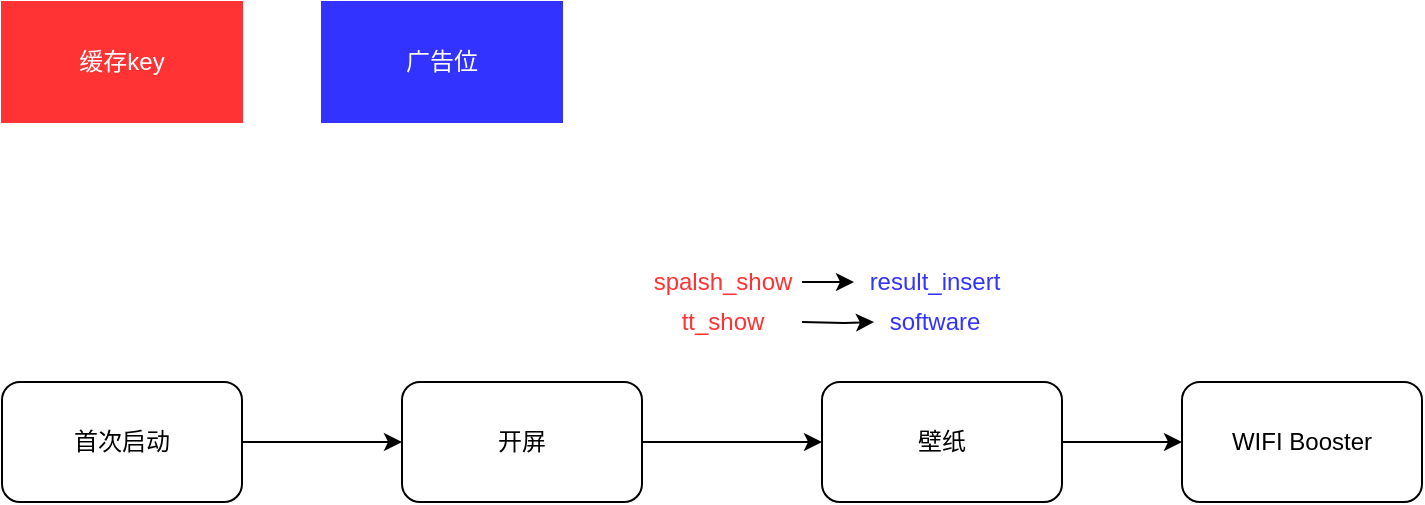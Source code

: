 <mxfile version="15.1.2" type="github">
  <diagram id="zIatl5wSEbZC8SOIgp_u" name="Page-1">
    <mxGraphModel dx="830" dy="593" grid="1" gridSize="10" guides="1" tooltips="1" connect="1" arrows="1" fold="1" page="1" pageScale="1" pageWidth="827" pageHeight="1169" math="0" shadow="0">
      <root>
        <mxCell id="0" />
        <mxCell id="1" parent="0" />
        <mxCell id="Wr3gVZFRSCPEnMrOK_7e-4" style="edgeStyle=orthogonalEdgeStyle;rounded=0;orthogonalLoop=1;jettySize=auto;html=1;exitX=1;exitY=0.5;exitDx=0;exitDy=0;entryX=0;entryY=0.5;entryDx=0;entryDy=0;" edge="1" parent="1" source="Wr3gVZFRSCPEnMrOK_7e-1" target="Wr3gVZFRSCPEnMrOK_7e-2">
          <mxGeometry relative="1" as="geometry" />
        </mxCell>
        <mxCell id="Wr3gVZFRSCPEnMrOK_7e-1" value="首次启动" style="rounded=1;whiteSpace=wrap;html=1;" vertex="1" parent="1">
          <mxGeometry x="30" y="200" width="120" height="60" as="geometry" />
        </mxCell>
        <mxCell id="Wr3gVZFRSCPEnMrOK_7e-5" style="edgeStyle=orthogonalEdgeStyle;rounded=0;orthogonalLoop=1;jettySize=auto;html=1;exitX=1;exitY=0.5;exitDx=0;exitDy=0;" edge="1" parent="1" source="Wr3gVZFRSCPEnMrOK_7e-2" target="Wr3gVZFRSCPEnMrOK_7e-3">
          <mxGeometry relative="1" as="geometry" />
        </mxCell>
        <mxCell id="Wr3gVZFRSCPEnMrOK_7e-2" value="开屏" style="rounded=1;whiteSpace=wrap;html=1;" vertex="1" parent="1">
          <mxGeometry x="230" y="200" width="120" height="60" as="geometry" />
        </mxCell>
        <mxCell id="Wr3gVZFRSCPEnMrOK_7e-20" style="edgeStyle=orthogonalEdgeStyle;rounded=0;orthogonalLoop=1;jettySize=auto;html=1;exitX=1;exitY=0.5;exitDx=0;exitDy=0;fontColor=#FFFFFF;" edge="1" parent="1" source="Wr3gVZFRSCPEnMrOK_7e-3">
          <mxGeometry relative="1" as="geometry">
            <mxPoint x="620" y="230" as="targetPoint" />
          </mxGeometry>
        </mxCell>
        <mxCell id="Wr3gVZFRSCPEnMrOK_7e-3" value="壁纸" style="rounded=1;whiteSpace=wrap;html=1;" vertex="1" parent="1">
          <mxGeometry x="440" y="200" width="120" height="60" as="geometry" />
        </mxCell>
        <mxCell id="Wr3gVZFRSCPEnMrOK_7e-16" value="" style="edgeStyle=orthogonalEdgeStyle;rounded=0;orthogonalLoop=1;jettySize=auto;html=1;fontColor=#FF3333;" edge="1" parent="1" source="Wr3gVZFRSCPEnMrOK_7e-6" target="Wr3gVZFRSCPEnMrOK_7e-13">
          <mxGeometry relative="1" as="geometry" />
        </mxCell>
        <mxCell id="Wr3gVZFRSCPEnMrOK_7e-6" value="spalsh_show" style="text;html=1;align=center;verticalAlign=middle;resizable=0;points=[];autosize=1;strokeColor=none;fillColor=none;fontColor=#FF3333;" vertex="1" parent="1">
          <mxGeometry x="350" y="140" width="80" height="20" as="geometry" />
        </mxCell>
        <mxCell id="Wr3gVZFRSCPEnMrOK_7e-7" value="tt_show" style="text;html=1;align=center;verticalAlign=middle;resizable=0;points=[];autosize=1;strokeColor=none;fillColor=none;fontColor=#FF3333;" vertex="1" parent="1">
          <mxGeometry x="360" y="160" width="60" height="20" as="geometry" />
        </mxCell>
        <mxCell id="Wr3gVZFRSCPEnMrOK_7e-8" value="" style="rounded=0;whiteSpace=wrap;html=1;fontColor=#FF3333;strokeColor=#FF3333;fillColor=#FF3333;" vertex="1" parent="1">
          <mxGeometry x="30" y="10" width="120" height="60" as="geometry" />
        </mxCell>
        <mxCell id="Wr3gVZFRSCPEnMrOK_7e-9" value="" style="rounded=0;whiteSpace=wrap;html=1;fontColor=#FF3333;strokeColor=#3333FF;fillColor=#3333FF;" vertex="1" parent="1">
          <mxGeometry x="190" y="10" width="120" height="60" as="geometry" />
        </mxCell>
        <mxCell id="Wr3gVZFRSCPEnMrOK_7e-10" value="&lt;font color=&quot;#ffffff&quot;&gt;缓存key&lt;/font&gt;" style="text;html=1;strokeColor=none;fillColor=none;align=center;verticalAlign=middle;whiteSpace=wrap;rounded=0;fontColor=#FF3333;" vertex="1" parent="1">
          <mxGeometry x="40" y="30" width="100" height="20" as="geometry" />
        </mxCell>
        <mxCell id="Wr3gVZFRSCPEnMrOK_7e-11" value="&lt;font color=&quot;#ffffff&quot;&gt;&lt;span&gt;广告位&lt;/span&gt;&lt;/font&gt;" style="text;html=1;strokeColor=none;fillColor=none;align=center;verticalAlign=middle;whiteSpace=wrap;rounded=0;fontColor=#FF3333;" vertex="1" parent="1">
          <mxGeometry x="200" y="30" width="100" height="20" as="geometry" />
        </mxCell>
        <mxCell id="Wr3gVZFRSCPEnMrOK_7e-13" value="result_insert" style="text;html=1;align=center;verticalAlign=middle;resizable=0;points=[];autosize=1;strokeColor=none;fillColor=none;fontColor=#3333FF;" vertex="1" parent="1">
          <mxGeometry x="456" y="140" width="80" height="20" as="geometry" />
        </mxCell>
        <mxCell id="Wr3gVZFRSCPEnMrOK_7e-17" value="" style="edgeStyle=orthogonalEdgeStyle;rounded=0;orthogonalLoop=1;jettySize=auto;html=1;fontColor=#FF3333;" edge="1" parent="1" target="Wr3gVZFRSCPEnMrOK_7e-18">
          <mxGeometry relative="1" as="geometry">
            <mxPoint x="430" y="170" as="sourcePoint" />
          </mxGeometry>
        </mxCell>
        <mxCell id="Wr3gVZFRSCPEnMrOK_7e-18" value="software" style="text;html=1;align=center;verticalAlign=middle;resizable=0;points=[];autosize=1;strokeColor=none;fillColor=none;fontColor=#3333FF;" vertex="1" parent="1">
          <mxGeometry x="466" y="160" width="60" height="20" as="geometry" />
        </mxCell>
        <mxCell id="Wr3gVZFRSCPEnMrOK_7e-21" value="&lt;font color=&quot;#000000&quot;&gt;WIFI Booster&lt;/font&gt;" style="rounded=1;whiteSpace=wrap;html=1;fontColor=#FFFFFF;fillColor=#FFFFFF;" vertex="1" parent="1">
          <mxGeometry x="620" y="200" width="120" height="60" as="geometry" />
        </mxCell>
      </root>
    </mxGraphModel>
  </diagram>
</mxfile>
